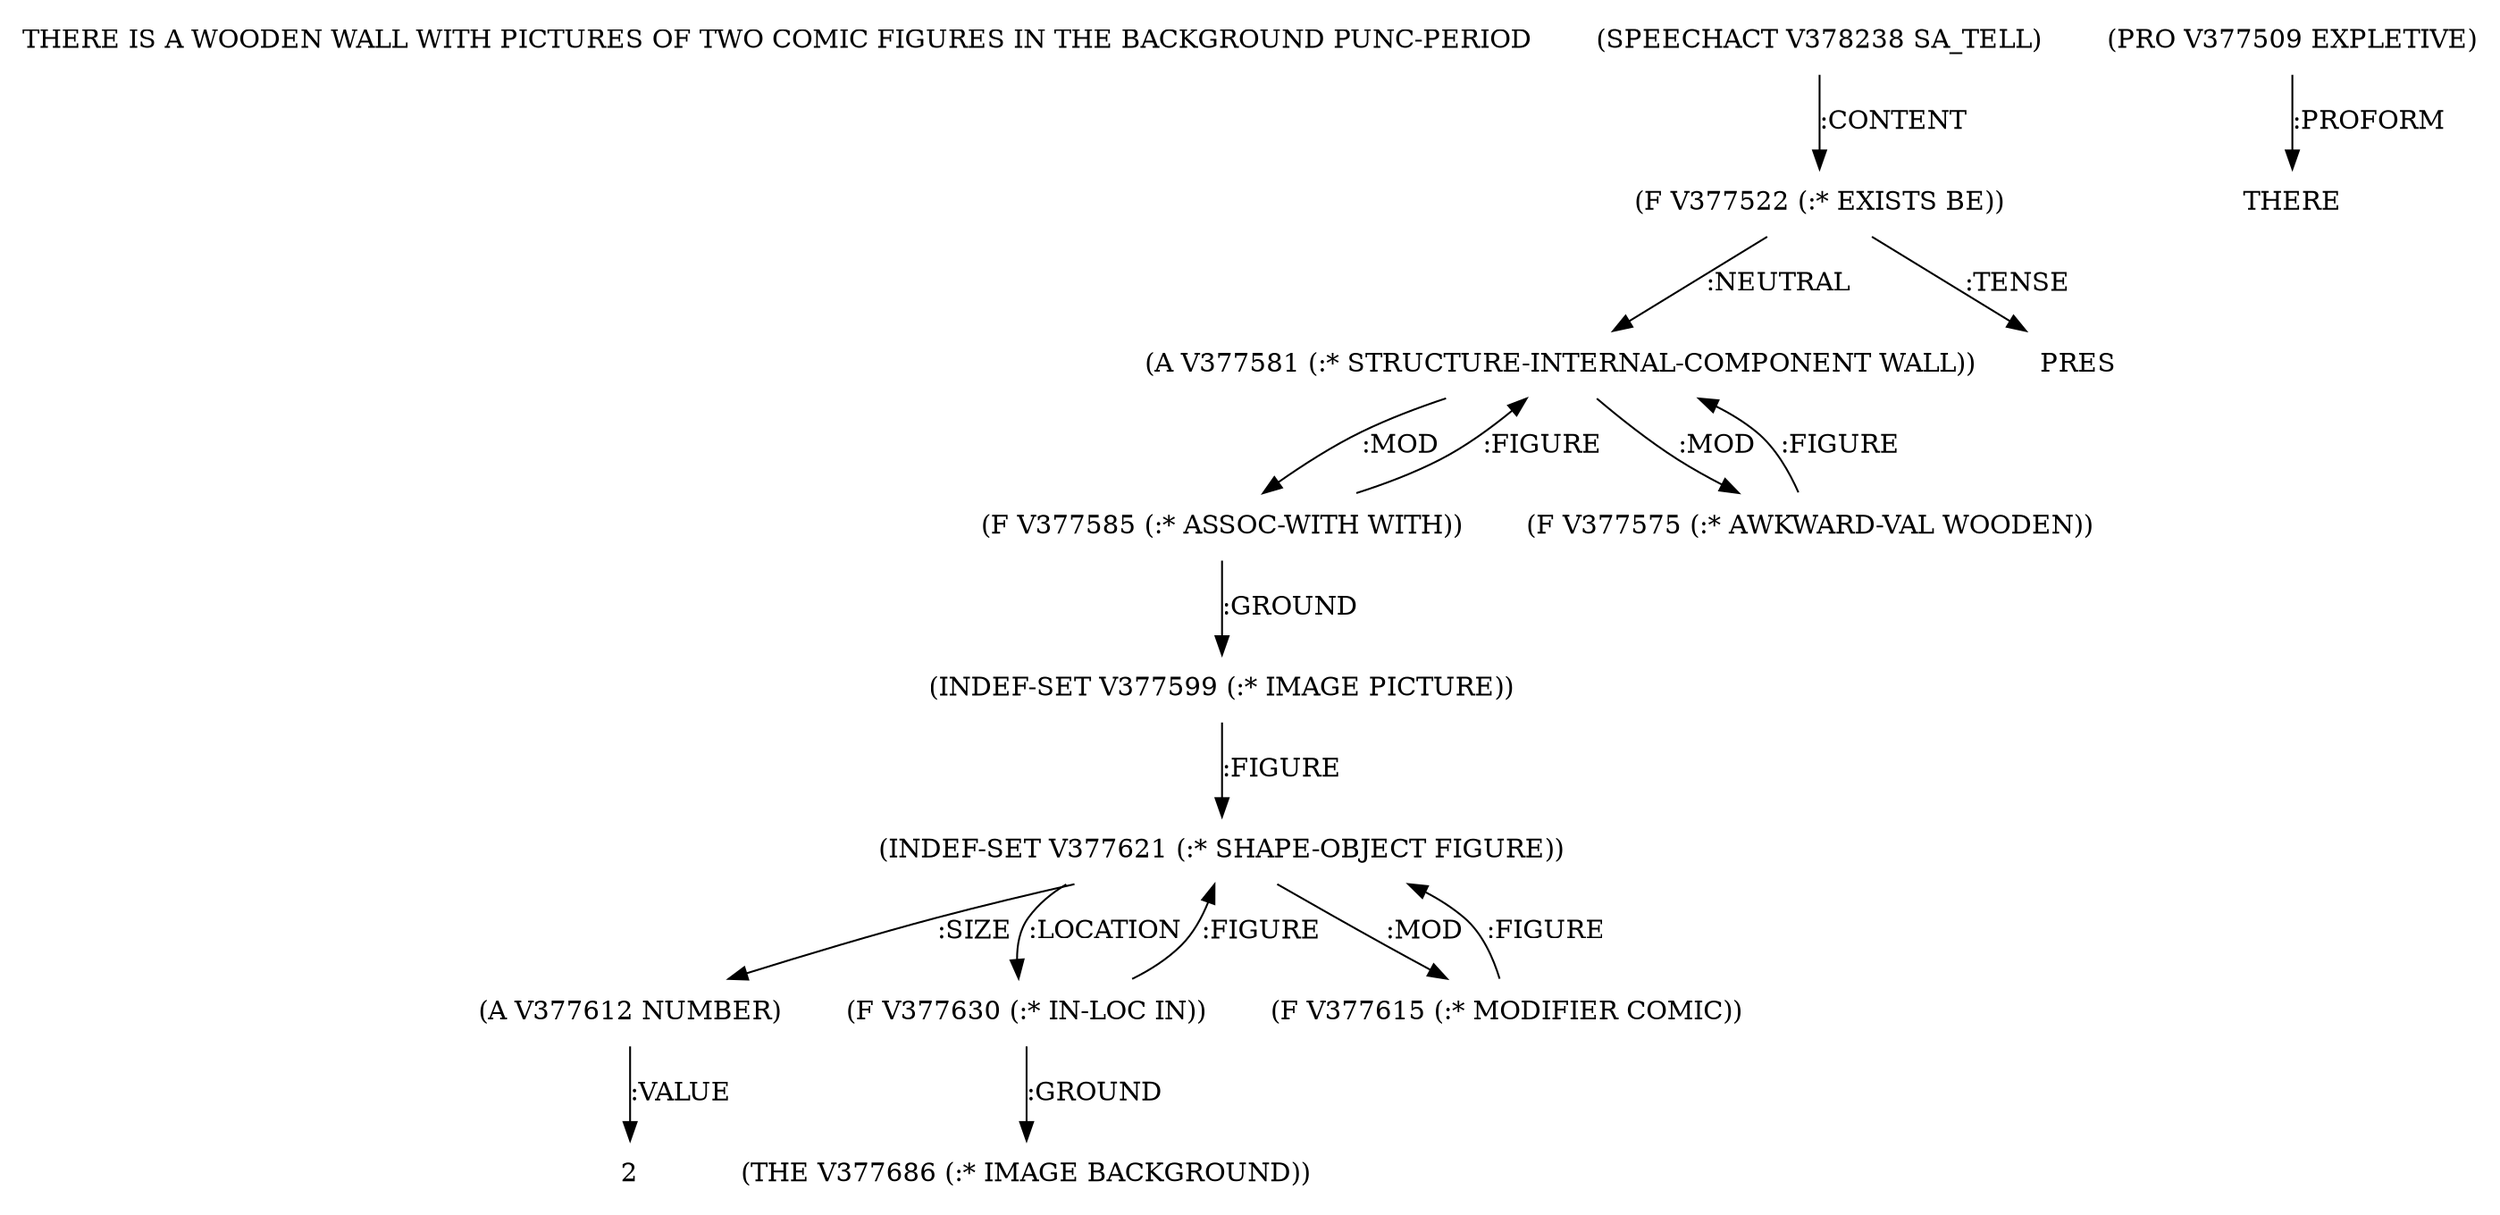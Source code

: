 digraph Terms {
  node [shape=none]
  "THERE IS A WOODEN WALL WITH PICTURES OF TWO COMIC FIGURES IN THE BACKGROUND PUNC-PERIOD"
  "V378238" [label="(SPEECHACT V378238 SA_TELL)"]
  "V378238" -> "V377522" [label=":CONTENT"]
  "V377522" [label="(F V377522 (:* EXISTS BE))"]
  "V377522" -> "V377581" [label=":NEUTRAL"]
  "V377522" -> "NT378729" [label=":TENSE"]
  "NT378729" [label="PRES"]
  "V377509" [label="(PRO V377509 EXPLETIVE)"]
  "V377509" -> "NT378730" [label=":PROFORM"]
  "NT378730" [label="THERE"]
  "V377581" [label="(A V377581 (:* STRUCTURE-INTERNAL-COMPONENT WALL))"]
  "V377581" -> "V377585" [label=":MOD"]
  "V377581" -> "V377575" [label=":MOD"]
  "V377575" [label="(F V377575 (:* AWKWARD-VAL WOODEN))"]
  "V377575" -> "V377581" [label=":FIGURE"]
  "V377585" [label="(F V377585 (:* ASSOC-WITH WITH))"]
  "V377585" -> "V377599" [label=":GROUND"]
  "V377585" -> "V377581" [label=":FIGURE"]
  "V377599" [label="(INDEF-SET V377599 (:* IMAGE PICTURE))"]
  "V377599" -> "V377621" [label=":FIGURE"]
  "V377621" [label="(INDEF-SET V377621 (:* SHAPE-OBJECT FIGURE))"]
  "V377621" -> "V377612" [label=":SIZE"]
  "V377621" -> "V377630" [label=":LOCATION"]
  "V377621" -> "V377615" [label=":MOD"]
  "V377612" [label="(A V377612 NUMBER)"]
  "V377612" -> "NT378731" [label=":VALUE"]
  "NT378731" [label="2"]
  "V377615" [label="(F V377615 (:* MODIFIER COMIC))"]
  "V377615" -> "V377621" [label=":FIGURE"]
  "V377630" [label="(F V377630 (:* IN-LOC IN))"]
  "V377630" -> "V377686" [label=":GROUND"]
  "V377630" -> "V377621" [label=":FIGURE"]
  "V377686" [label="(THE V377686 (:* IMAGE BACKGROUND))"]
}
